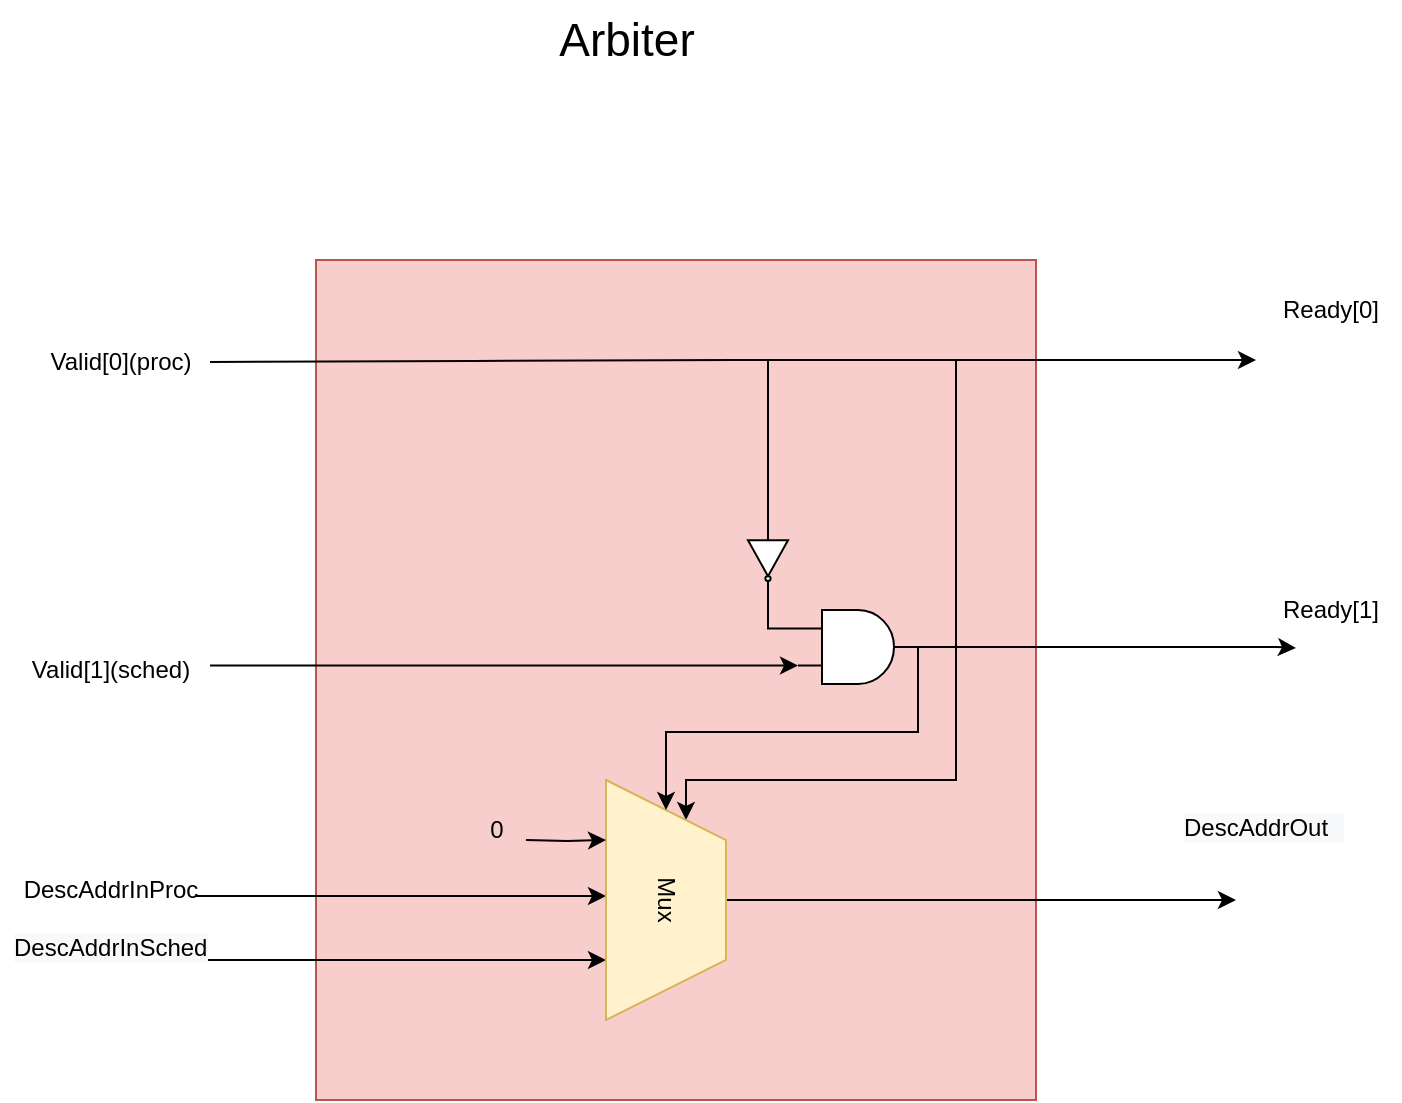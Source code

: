 <mxfile version="20.2.0" type="device"><diagram id="C70JysJiqVx3_Wv7cYMH" name="Σελίδα-1"><mxGraphModel dx="1038" dy="1692" grid="1" gridSize="10" guides="1" tooltips="1" connect="1" arrows="1" fold="1" page="1" pageScale="1" pageWidth="827" pageHeight="1169" math="0" shadow="0"><root><mxCell id="0"/><mxCell id="1" parent="0"/><mxCell id="23E6rL4zVJFlLOmHvfxI-47" value="" style="rounded=0;whiteSpace=wrap;html=1;strokeColor=#b85450;fillColor=#f8cecc;" parent="1" vertex="1"><mxGeometry x="200" y="-150" width="360" height="420" as="geometry"/></mxCell><mxCell id="23E6rL4zVJFlLOmHvfxI-48" style="edgeStyle=orthogonalEdgeStyle;rounded=0;orthogonalLoop=1;jettySize=auto;html=1;exitX=0.25;exitY=1;exitDx=0;exitDy=0;endArrow=none;endFill=0;startArrow=classic;startFill=1;" parent="1" edge="1"><mxGeometry relative="1" as="geometry"><mxPoint x="140" y="168" as="targetPoint"/><mxPoint x="345" y="168" as="sourcePoint"/></mxGeometry></mxCell><mxCell id="23E6rL4zVJFlLOmHvfxI-49" style="edgeStyle=orthogonalEdgeStyle;rounded=0;orthogonalLoop=1;jettySize=auto;html=1;exitX=0.75;exitY=1;exitDx=0;exitDy=0;endArrow=none;endFill=0;startArrow=classic;startFill=1;" parent="1" source="23E6rL4zVJFlLOmHvfxI-52" edge="1"><mxGeometry relative="1" as="geometry"><mxPoint x="140" y="200" as="targetPoint"/></mxGeometry></mxCell><mxCell id="23E6rL4zVJFlLOmHvfxI-50" style="edgeStyle=orthogonalEdgeStyle;rounded=0;orthogonalLoop=1;jettySize=auto;html=1;exitX=0.5;exitY=0;exitDx=0;exitDy=0;endArrow=classic;endFill=1;" parent="1" source="23E6rL4zVJFlLOmHvfxI-52" edge="1"><mxGeometry relative="1" as="geometry"><mxPoint x="660" y="170" as="targetPoint"/></mxGeometry></mxCell><mxCell id="zaHcQBClhyABJRuOpCjm-37" style="edgeStyle=orthogonalEdgeStyle;rounded=0;orthogonalLoop=1;jettySize=auto;html=1;exitX=0;exitY=0.25;exitDx=0;exitDy=0;startArrow=classic;startFill=1;endArrow=none;endFill=0;elbow=vertical;" parent="1" source="23E6rL4zVJFlLOmHvfxI-52" edge="1"><mxGeometry relative="1" as="geometry"><mxPoint x="550" y="-100" as="targetPoint"/><Array as="points"><mxPoint x="385" y="110"/><mxPoint x="520" y="110"/><mxPoint x="520" y="-100"/></Array></mxGeometry></mxCell><mxCell id="23E6rL4zVJFlLOmHvfxI-52" value="Mux" style="shape=trapezoid;perimeter=trapezoidPerimeter;whiteSpace=wrap;html=1;fixedSize=1;rotation=90;size=30;fillColor=#fff2cc;strokeColor=#d6b656;" parent="1" vertex="1"><mxGeometry x="315" y="140" width="120" height="60" as="geometry"/></mxCell><mxCell id="23E6rL4zVJFlLOmHvfxI-56" value="DescAddrInProc" style="text;html=1;align=center;verticalAlign=middle;resizable=0;points=[];autosize=1;strokeColor=none;fillColor=none;" parent="1" vertex="1"><mxGeometry x="42" y="150" width="110" height="30" as="geometry"/></mxCell><mxCell id="23E6rL4zVJFlLOmHvfxI-57" value="&lt;span style=&quot;color: rgb(0, 0, 0); font-family: Helvetica; font-size: 12px; font-style: normal; font-variant-ligatures: normal; font-variant-caps: normal; font-weight: 400; letter-spacing: normal; orphans: 2; text-align: center; text-indent: 0px; text-transform: none; widows: 2; word-spacing: 0px; -webkit-text-stroke-width: 0px; background-color: rgb(248, 249, 250); text-decoration-thickness: initial; text-decoration-style: initial; text-decoration-color: initial; float: none; display: inline !important;&quot;&gt;DescAddrInSched&lt;/span&gt;" style="text;whiteSpace=wrap;html=1;" parent="1" vertex="1"><mxGeometry x="47" y="180" width="100" height="40" as="geometry"/></mxCell><mxCell id="23E6rL4zVJFlLOmHvfxI-83" value="&lt;span style=&quot;color: rgb(0, 0, 0); font-family: Helvetica; font-size: 12px; font-style: normal; font-variant-ligatures: normal; font-variant-caps: normal; font-weight: 400; letter-spacing: normal; orphans: 2; text-align: center; text-indent: 0px; text-transform: none; widows: 2; word-spacing: 0px; -webkit-text-stroke-width: 0px; background-color: rgb(248, 249, 250); text-decoration-thickness: initial; text-decoration-style: initial; text-decoration-color: initial; float: none; display: inline !important;&quot;&gt;DescAddrOut&lt;span style=&quot;white-space: pre;&quot;&gt;&#9;&lt;/span&gt;&lt;/span&gt;" style="text;whiteSpace=wrap;html=1;" parent="1" vertex="1"><mxGeometry x="632" y="120" width="110" height="40" as="geometry"/></mxCell><mxCell id="23E6rL4zVJFlLOmHvfxI-85" value="&lt;font style=&quot;font-size: 23px;&quot;&gt;Arbiter&lt;/font&gt;" style="text;html=1;align=center;verticalAlign=middle;resizable=0;points=[];autosize=1;strokeColor=none;fillColor=none;" parent="1" vertex="1"><mxGeometry x="310" y="-280" width="90" height="40" as="geometry"/></mxCell><mxCell id="zaHcQBClhyABJRuOpCjm-17" style="edgeStyle=orthogonalEdgeStyle;rounded=0;orthogonalLoop=1;jettySize=auto;html=1;exitX=0.5;exitY=0;exitDx=0;exitDy=0;startArrow=none;startFill=0;endArrow=classic;endFill=1;" parent="1" edge="1"><mxGeometry relative="1" as="geometry"><mxPoint x="670" y="-100" as="targetPoint"/><mxPoint x="405" y="-100.0" as="sourcePoint"/></mxGeometry></mxCell><mxCell id="zaHcQBClhyABJRuOpCjm-24" style="edgeStyle=orthogonalEdgeStyle;rounded=0;orthogonalLoop=1;jettySize=auto;html=1;exitX=1;exitY=0.5;exitDx=0;exitDy=0;entryX=0;entryY=0.5;entryDx=0;entryDy=0;startArrow=none;startFill=0;endArrow=classic;endFill=1;exitPerimeter=0;" parent="1" source="zaHcQBClhyABJRuOpCjm-31" target="23E6rL4zVJFlLOmHvfxI-52" edge="1"><mxGeometry relative="1" as="geometry"><mxPoint x="375" y="80" as="sourcePoint"/><Array as="points"><mxPoint x="501" y="86"/><mxPoint x="375" y="86"/></Array></mxGeometry></mxCell><mxCell id="zaHcQBClhyABJRuOpCjm-28" style="edgeStyle=orthogonalEdgeStyle;rounded=0;orthogonalLoop=1;jettySize=auto;html=1;exitX=1;exitY=0.5;exitDx=0;exitDy=0;entryX=0;entryY=0.25;entryDx=0;entryDy=0;entryPerimeter=0;startArrow=none;startFill=0;endArrow=none;endFill=0;exitPerimeter=0;" parent="1" source="zaHcQBClhyABJRuOpCjm-21" edge="1"><mxGeometry relative="1" as="geometry"><mxPoint x="366" y="35" as="sourcePoint"/><mxPoint x="441" y="34.25" as="targetPoint"/><Array as="points"><mxPoint x="426" y="34"/></Array></mxGeometry></mxCell><mxCell id="zaHcQBClhyABJRuOpCjm-13" style="edgeStyle=orthogonalEdgeStyle;rounded=0;orthogonalLoop=1;jettySize=auto;html=1;endArrow=none;endFill=0;startArrow=none;startFill=0;" parent="1" target="zaHcQBClhyABJRuOpCjm-15" edge="1"><mxGeometry relative="1" as="geometry"><mxPoint x="30" y="-100" as="targetPoint"/><mxPoint x="410" y="-100" as="sourcePoint"/><Array as="points"/></mxGeometry></mxCell><mxCell id="zaHcQBClhyABJRuOpCjm-15" value="Valid[0](proc)" style="text;html=1;align=center;verticalAlign=middle;resizable=0;points=[];autosize=1;strokeColor=none;fillColor=none;" parent="1" vertex="1"><mxGeometry x="57" y="-114" width="90" height="30" as="geometry"/></mxCell><mxCell id="zaHcQBClhyABJRuOpCjm-16" value="Valid[1](sched)" style="text;html=1;align=center;verticalAlign=middle;resizable=0;points=[];autosize=1;strokeColor=none;fillColor=none;" parent="1" vertex="1"><mxGeometry x="47" y="40" width="100" height="30" as="geometry"/></mxCell><mxCell id="zaHcQBClhyABJRuOpCjm-32" style="rounded=0;orthogonalLoop=1;jettySize=auto;html=1;exitX=0;exitY=0.5;exitDx=0;exitDy=0;exitPerimeter=0;startArrow=none;startFill=0;endArrow=none;endFill=0;" parent="1" source="zaHcQBClhyABJRuOpCjm-21" edge="1"><mxGeometry relative="1" as="geometry"><mxPoint x="426" y="-100" as="targetPoint"/></mxGeometry></mxCell><mxCell id="zaHcQBClhyABJRuOpCjm-21" value="" style="verticalLabelPosition=bottom;shadow=0;dashed=0;align=center;html=1;verticalAlign=top;shape=mxgraph.electrical.logic_gates.inverter_2;rotation=90;" parent="1" vertex="1"><mxGeometry x="411" y="-10" width="30" height="20" as="geometry"/></mxCell><mxCell id="zaHcQBClhyABJRuOpCjm-27" style="edgeStyle=orthogonalEdgeStyle;rounded=0;orthogonalLoop=1;jettySize=auto;html=1;exitX=1;exitY=0.5;exitDx=0;exitDy=0;exitPerimeter=0;startArrow=none;startFill=0;endArrow=classic;endFill=1;" parent="1" source="zaHcQBClhyABJRuOpCjm-31" edge="1"><mxGeometry relative="1" as="geometry"><mxPoint x="690" y="44" as="targetPoint"/><mxPoint x="540" y="43.5" as="sourcePoint"/><Array as="points"><mxPoint x="680" y="44"/></Array></mxGeometry></mxCell><mxCell id="zaHcQBClhyABJRuOpCjm-30" style="edgeStyle=orthogonalEdgeStyle;rounded=0;orthogonalLoop=1;jettySize=auto;html=1;exitX=0;exitY=0.75;exitDx=0;exitDy=0;exitPerimeter=0;startArrow=classic;startFill=1;endArrow=none;endFill=0;" parent="1" source="zaHcQBClhyABJRuOpCjm-31" target="zaHcQBClhyABJRuOpCjm-16" edge="1"><mxGeometry relative="1" as="geometry"><mxPoint x="60" as="targetPoint"/><mxPoint x="480" y="52.75" as="sourcePoint"/><Array as="points"><mxPoint x="180" y="53"/><mxPoint x="180" y="53"/></Array></mxGeometry></mxCell><mxCell id="zaHcQBClhyABJRuOpCjm-31" value="" style="verticalLabelPosition=bottom;shadow=0;dashed=0;align=center;html=1;verticalAlign=top;shape=mxgraph.electrical.logic_gates.logic_gate;operation=and;" parent="1" vertex="1"><mxGeometry x="441" y="25" width="60" height="37" as="geometry"/></mxCell><mxCell id="zaHcQBClhyABJRuOpCjm-33" style="edgeStyle=orthogonalEdgeStyle;rounded=0;orthogonalLoop=1;jettySize=auto;html=1;exitX=0.25;exitY=1;exitDx=0;exitDy=0;startArrow=classic;startFill=1;endArrow=none;endFill=0;" parent="1" edge="1"><mxGeometry relative="1" as="geometry"><mxPoint x="305" y="140" as="targetPoint"/><mxPoint x="345" y="140" as="sourcePoint"/></mxGeometry></mxCell><mxCell id="zaHcQBClhyABJRuOpCjm-34" value="0" style="text;html=1;align=center;verticalAlign=middle;resizable=0;points=[];autosize=1;strokeColor=none;fillColor=none;" parent="1" vertex="1"><mxGeometry x="275" y="120" width="30" height="30" as="geometry"/></mxCell><mxCell id="zaHcQBClhyABJRuOpCjm-40" value="Ready[0]" style="text;html=1;align=center;verticalAlign=middle;resizable=0;points=[];autosize=1;strokeColor=none;fillColor=none;" parent="1" vertex="1"><mxGeometry x="672" y="-140" width="70" height="30" as="geometry"/></mxCell><mxCell id="zaHcQBClhyABJRuOpCjm-41" value="Ready[1]" style="text;html=1;align=center;verticalAlign=middle;resizable=0;points=[];autosize=1;strokeColor=none;fillColor=none;" parent="1" vertex="1"><mxGeometry x="672" y="10" width="70" height="30" as="geometry"/></mxCell></root></mxGraphModel></diagram></mxfile>